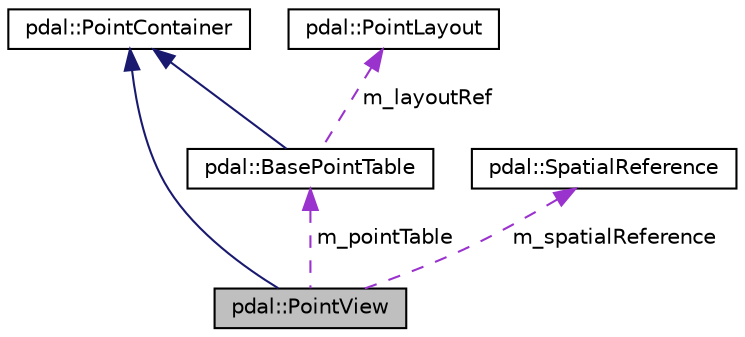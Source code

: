 digraph "pdal::PointView"
{
  edge [fontname="Helvetica",fontsize="10",labelfontname="Helvetica",labelfontsize="10"];
  node [fontname="Helvetica",fontsize="10",shape=record];
  Node1 [label="pdal::PointView",height=0.2,width=0.4,color="black", fillcolor="grey75", style="filled", fontcolor="black"];
  Node2 -> Node1 [dir="back",color="midnightblue",fontsize="10",style="solid",fontname="Helvetica"];
  Node2 [label="pdal::PointContainer",height=0.2,width=0.4,color="black", fillcolor="white", style="filled",URL="$classpdal_1_1PointContainer.html"];
  Node3 -> Node1 [dir="back",color="darkorchid3",fontsize="10",style="dashed",label=" m_spatialReference" ,fontname="Helvetica"];
  Node3 [label="pdal::SpatialReference",height=0.2,width=0.4,color="black", fillcolor="white", style="filled",URL="$classpdal_1_1SpatialReference.html"];
  Node4 -> Node1 [dir="back",color="darkorchid3",fontsize="10",style="dashed",label=" m_pointTable" ,fontname="Helvetica"];
  Node4 [label="pdal::BasePointTable",height=0.2,width=0.4,color="black", fillcolor="white", style="filled",URL="$classpdal_1_1BasePointTable.html"];
  Node2 -> Node4 [dir="back",color="midnightblue",fontsize="10",style="solid",fontname="Helvetica"];
  Node5 -> Node4 [dir="back",color="darkorchid3",fontsize="10",style="dashed",label=" m_layoutRef" ,fontname="Helvetica"];
  Node5 [label="pdal::PointLayout",height=0.2,width=0.4,color="black", fillcolor="white", style="filled",URL="$classpdal_1_1PointLayout.html"];
}

